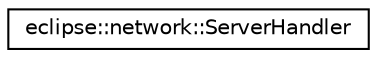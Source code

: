 digraph G
{
  edge [fontname="Helvetica",fontsize="10",labelfontname="Helvetica",labelfontsize="10"];
  node [fontname="Helvetica",fontsize="10",shape=record];
  rankdir="LR";
  Node1 [label="eclipse::network::ServerHandler",height=0.2,width=0.4,color="black", fillcolor="white", style="filled",URL="$classeclipse_1_1network_1_1ServerHandler.html"];
}
